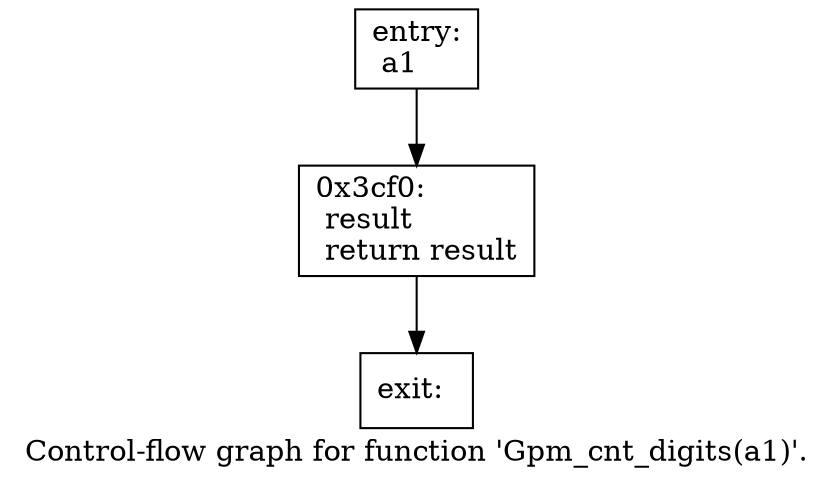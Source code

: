 digraph "Control-flow graph for function 'Gpm_cnt_digits(a1)'." {
  label="Control-flow graph for function 'Gpm_cnt_digits(a1)'.";
  node [shape=record];

  Node0771D2E8 [label="{entry:\l  a1\l}"];
  Node0771D2E8 -> Node0771D3C0;
  Node0771D3C0 [label="{0x3cf0:\l  result\l  return result\l}"];
  Node0771D3C0 -> Node0771D330;
  Node0771D330 [label="{exit:\l}"];

}
